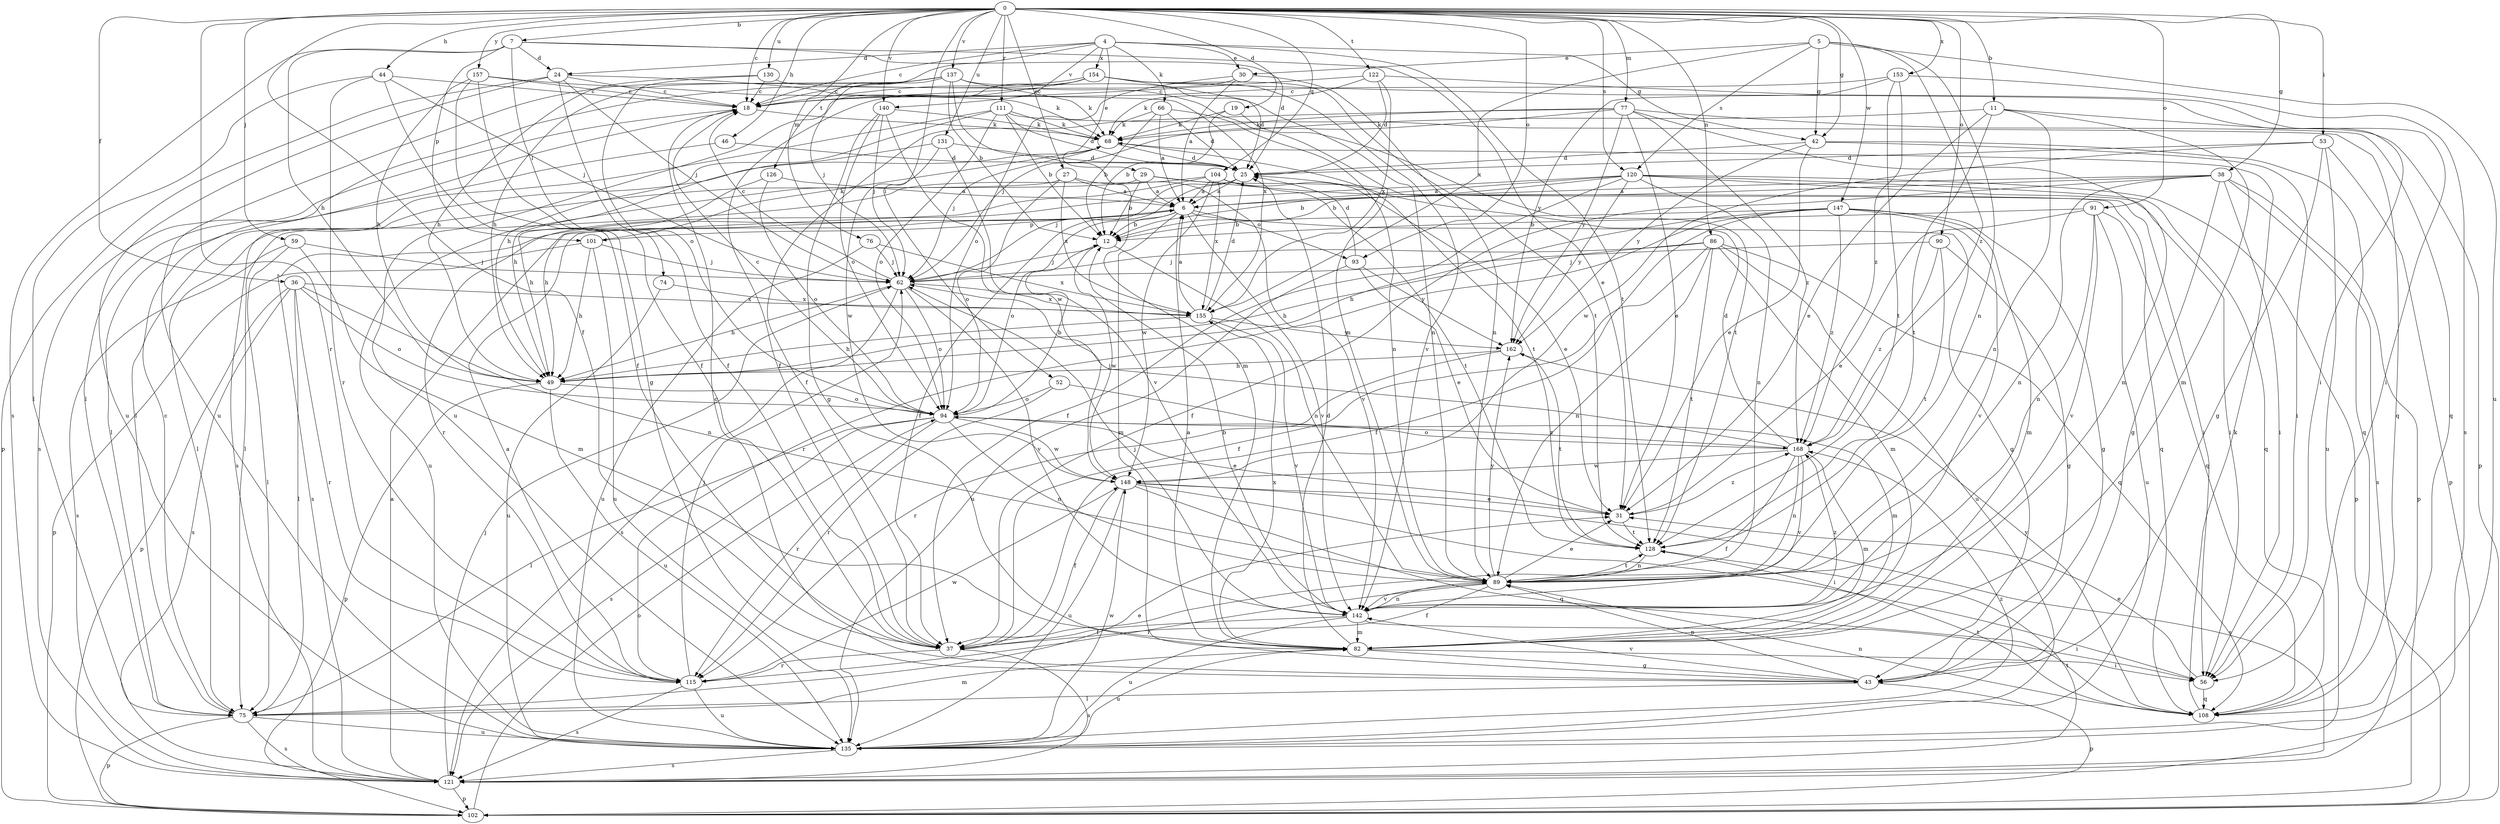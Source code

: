 strict digraph  {
0;
4;
5;
6;
7;
11;
12;
18;
19;
24;
25;
27;
29;
30;
31;
36;
37;
38;
42;
43;
44;
46;
49;
52;
53;
56;
59;
62;
66;
68;
74;
75;
76;
77;
82;
86;
89;
90;
91;
93;
94;
101;
102;
104;
108;
111;
115;
120;
121;
122;
126;
128;
130;
131;
135;
137;
140;
142;
147;
148;
153;
154;
155;
157;
162;
168;
0 -> 7  [label=b];
0 -> 11  [label=b];
0 -> 18  [label=c];
0 -> 19  [label=d];
0 -> 27  [label=e];
0 -> 36  [label=f];
0 -> 37  [label=f];
0 -> 38  [label=g];
0 -> 42  [label=g];
0 -> 44  [label=h];
0 -> 46  [label=h];
0 -> 52  [label=i];
0 -> 53  [label=i];
0 -> 59  [label=j];
0 -> 76  [label=m];
0 -> 77  [label=m];
0 -> 86  [label=n];
0 -> 90  [label=o];
0 -> 91  [label=o];
0 -> 93  [label=o];
0 -> 104  [label=q];
0 -> 111  [label=r];
0 -> 115  [label=r];
0 -> 120  [label=s];
0 -> 122  [label=t];
0 -> 130  [label=u];
0 -> 131  [label=u];
0 -> 137  [label=v];
0 -> 140  [label=v];
0 -> 147  [label=w];
0 -> 153  [label=x];
0 -> 157  [label=y];
4 -> 18  [label=c];
4 -> 24  [label=d];
4 -> 29  [label=e];
4 -> 30  [label=e];
4 -> 42  [label=g];
4 -> 66  [label=k];
4 -> 126  [label=t];
4 -> 128  [label=t];
4 -> 140  [label=v];
4 -> 154  [label=x];
5 -> 30  [label=e];
5 -> 42  [label=g];
5 -> 89  [label=n];
5 -> 120  [label=s];
5 -> 135  [label=u];
5 -> 155  [label=x];
5 -> 168  [label=z];
6 -> 12  [label=b];
6 -> 43  [label=g];
6 -> 82  [label=m];
6 -> 93  [label=o];
6 -> 94  [label=o];
6 -> 101  [label=p];
6 -> 121  [label=s];
6 -> 142  [label=v];
7 -> 24  [label=d];
7 -> 25  [label=d];
7 -> 31  [label=e];
7 -> 49  [label=h];
7 -> 74  [label=l];
7 -> 101  [label=p];
7 -> 121  [label=s];
11 -> 31  [label=e];
11 -> 68  [label=k];
11 -> 82  [label=m];
11 -> 89  [label=n];
11 -> 102  [label=p];
11 -> 128  [label=t];
12 -> 62  [label=j];
12 -> 89  [label=n];
12 -> 148  [label=w];
18 -> 68  [label=k];
18 -> 121  [label=s];
19 -> 12  [label=b];
19 -> 68  [label=k];
19 -> 128  [label=t];
24 -> 18  [label=c];
24 -> 37  [label=f];
24 -> 62  [label=j];
24 -> 102  [label=p];
24 -> 135  [label=u];
24 -> 155  [label=x];
25 -> 6  [label=a];
25 -> 37  [label=f];
25 -> 62  [label=j];
27 -> 6  [label=a];
27 -> 75  [label=l];
27 -> 94  [label=o];
27 -> 142  [label=v];
27 -> 155  [label=x];
29 -> 6  [label=a];
29 -> 12  [label=b];
29 -> 56  [label=i];
29 -> 108  [label=q];
29 -> 135  [label=u];
30 -> 6  [label=a];
30 -> 18  [label=c];
30 -> 89  [label=n];
30 -> 94  [label=o];
31 -> 128  [label=t];
31 -> 168  [label=z];
36 -> 75  [label=l];
36 -> 89  [label=n];
36 -> 94  [label=o];
36 -> 102  [label=p];
36 -> 115  [label=r];
36 -> 121  [label=s];
36 -> 155  [label=x];
37 -> 115  [label=r];
37 -> 121  [label=s];
38 -> 6  [label=a];
38 -> 12  [label=b];
38 -> 37  [label=f];
38 -> 43  [label=g];
38 -> 56  [label=i];
38 -> 89  [label=n];
38 -> 102  [label=p];
38 -> 121  [label=s];
42 -> 25  [label=d];
42 -> 31  [label=e];
42 -> 56  [label=i];
42 -> 108  [label=q];
42 -> 162  [label=y];
43 -> 18  [label=c];
43 -> 75  [label=l];
43 -> 89  [label=n];
43 -> 102  [label=p];
43 -> 142  [label=v];
44 -> 18  [label=c];
44 -> 37  [label=f];
44 -> 62  [label=j];
44 -> 75  [label=l];
44 -> 115  [label=r];
46 -> 25  [label=d];
46 -> 75  [label=l];
49 -> 94  [label=o];
49 -> 102  [label=p];
49 -> 135  [label=u];
52 -> 82  [label=m];
52 -> 94  [label=o];
52 -> 115  [label=r];
53 -> 25  [label=d];
53 -> 43  [label=g];
53 -> 102  [label=p];
53 -> 135  [label=u];
53 -> 148  [label=w];
56 -> 31  [label=e];
56 -> 108  [label=q];
59 -> 62  [label=j];
59 -> 75  [label=l];
59 -> 82  [label=m];
59 -> 121  [label=s];
62 -> 18  [label=c];
62 -> 49  [label=h];
62 -> 94  [label=o];
62 -> 121  [label=s];
62 -> 142  [label=v];
62 -> 155  [label=x];
66 -> 6  [label=a];
66 -> 12  [label=b];
66 -> 25  [label=d];
66 -> 68  [label=k];
66 -> 89  [label=n];
68 -> 25  [label=d];
68 -> 62  [label=j];
68 -> 121  [label=s];
68 -> 128  [label=t];
74 -> 135  [label=u];
74 -> 155  [label=x];
75 -> 18  [label=c];
75 -> 31  [label=e];
75 -> 82  [label=m];
75 -> 102  [label=p];
75 -> 121  [label=s];
75 -> 135  [label=u];
76 -> 62  [label=j];
76 -> 135  [label=u];
76 -> 155  [label=x];
77 -> 31  [label=e];
77 -> 37  [label=f];
77 -> 62  [label=j];
77 -> 68  [label=k];
77 -> 82  [label=m];
77 -> 108  [label=q];
77 -> 162  [label=y];
77 -> 168  [label=z];
82 -> 6  [label=a];
82 -> 25  [label=d];
82 -> 43  [label=g];
82 -> 56  [label=i];
82 -> 135  [label=u];
82 -> 155  [label=x];
86 -> 37  [label=f];
86 -> 49  [label=h];
86 -> 62  [label=j];
86 -> 82  [label=m];
86 -> 89  [label=n];
86 -> 108  [label=q];
86 -> 128  [label=t];
86 -> 135  [label=u];
89 -> 31  [label=e];
89 -> 37  [label=f];
89 -> 115  [label=r];
89 -> 128  [label=t];
89 -> 142  [label=v];
89 -> 162  [label=y];
90 -> 43  [label=g];
90 -> 62  [label=j];
90 -> 128  [label=t];
90 -> 168  [label=z];
91 -> 12  [label=b];
91 -> 31  [label=e];
91 -> 89  [label=n];
91 -> 108  [label=q];
91 -> 135  [label=u];
91 -> 142  [label=v];
93 -> 25  [label=d];
93 -> 31  [label=e];
93 -> 135  [label=u];
93 -> 162  [label=y];
94 -> 12  [label=b];
94 -> 18  [label=c];
94 -> 31  [label=e];
94 -> 75  [label=l];
94 -> 89  [label=n];
94 -> 115  [label=r];
94 -> 121  [label=s];
94 -> 148  [label=w];
94 -> 168  [label=z];
101 -> 49  [label=h];
101 -> 62  [label=j];
101 -> 68  [label=k];
101 -> 102  [label=p];
101 -> 135  [label=u];
102 -> 94  [label=o];
104 -> 6  [label=a];
104 -> 31  [label=e];
104 -> 49  [label=h];
104 -> 75  [label=l];
104 -> 128  [label=t];
104 -> 148  [label=w];
104 -> 155  [label=x];
108 -> 68  [label=k];
108 -> 89  [label=n];
108 -> 128  [label=t];
108 -> 162  [label=y];
111 -> 12  [label=b];
111 -> 25  [label=d];
111 -> 49  [label=h];
111 -> 68  [label=k];
111 -> 75  [label=l];
111 -> 94  [label=o];
111 -> 108  [label=q];
115 -> 6  [label=a];
115 -> 62  [label=j];
115 -> 121  [label=s];
115 -> 135  [label=u];
115 -> 148  [label=w];
120 -> 6  [label=a];
120 -> 12  [label=b];
120 -> 37  [label=f];
120 -> 56  [label=i];
120 -> 89  [label=n];
120 -> 102  [label=p];
120 -> 108  [label=q];
120 -> 115  [label=r];
120 -> 162  [label=y];
121 -> 6  [label=a];
121 -> 62  [label=j];
121 -> 102  [label=p];
121 -> 128  [label=t];
122 -> 18  [label=c];
122 -> 25  [label=d];
122 -> 56  [label=i];
122 -> 68  [label=k];
122 -> 155  [label=x];
126 -> 6  [label=a];
126 -> 49  [label=h];
126 -> 94  [label=o];
128 -> 89  [label=n];
130 -> 18  [label=c];
130 -> 49  [label=h];
130 -> 89  [label=n];
130 -> 94  [label=o];
131 -> 25  [label=d];
131 -> 49  [label=h];
131 -> 142  [label=v];
131 -> 148  [label=w];
135 -> 121  [label=s];
135 -> 148  [label=w];
135 -> 168  [label=z];
137 -> 12  [label=b];
137 -> 18  [label=c];
137 -> 49  [label=h];
137 -> 62  [label=j];
137 -> 68  [label=k];
137 -> 82  [label=m];
137 -> 89  [label=n];
137 -> 135  [label=u];
140 -> 43  [label=g];
140 -> 62  [label=j];
140 -> 68  [label=k];
140 -> 94  [label=o];
140 -> 148  [label=w];
142 -> 12  [label=b];
142 -> 37  [label=f];
142 -> 56  [label=i];
142 -> 62  [label=j];
142 -> 82  [label=m];
142 -> 89  [label=n];
142 -> 135  [label=u];
142 -> 168  [label=z];
147 -> 12  [label=b];
147 -> 37  [label=f];
147 -> 43  [label=g];
147 -> 49  [label=h];
147 -> 82  [label=m];
147 -> 115  [label=r];
147 -> 142  [label=v];
147 -> 168  [label=z];
148 -> 31  [label=e];
148 -> 37  [label=f];
148 -> 56  [label=i];
148 -> 108  [label=q];
148 -> 121  [label=s];
148 -> 135  [label=u];
153 -> 18  [label=c];
153 -> 121  [label=s];
153 -> 128  [label=t];
153 -> 162  [label=y];
153 -> 168  [label=z];
154 -> 18  [label=c];
154 -> 25  [label=d];
154 -> 37  [label=f];
154 -> 56  [label=i];
154 -> 75  [label=l];
154 -> 128  [label=t];
154 -> 135  [label=u];
154 -> 142  [label=v];
155 -> 6  [label=a];
155 -> 25  [label=d];
155 -> 49  [label=h];
155 -> 142  [label=v];
155 -> 162  [label=y];
157 -> 18  [label=c];
157 -> 37  [label=f];
157 -> 43  [label=g];
157 -> 49  [label=h];
157 -> 68  [label=k];
162 -> 49  [label=h];
162 -> 115  [label=r];
162 -> 128  [label=t];
168 -> 25  [label=d];
168 -> 37  [label=f];
168 -> 62  [label=j];
168 -> 82  [label=m];
168 -> 89  [label=n];
168 -> 94  [label=o];
168 -> 142  [label=v];
168 -> 148  [label=w];
}
